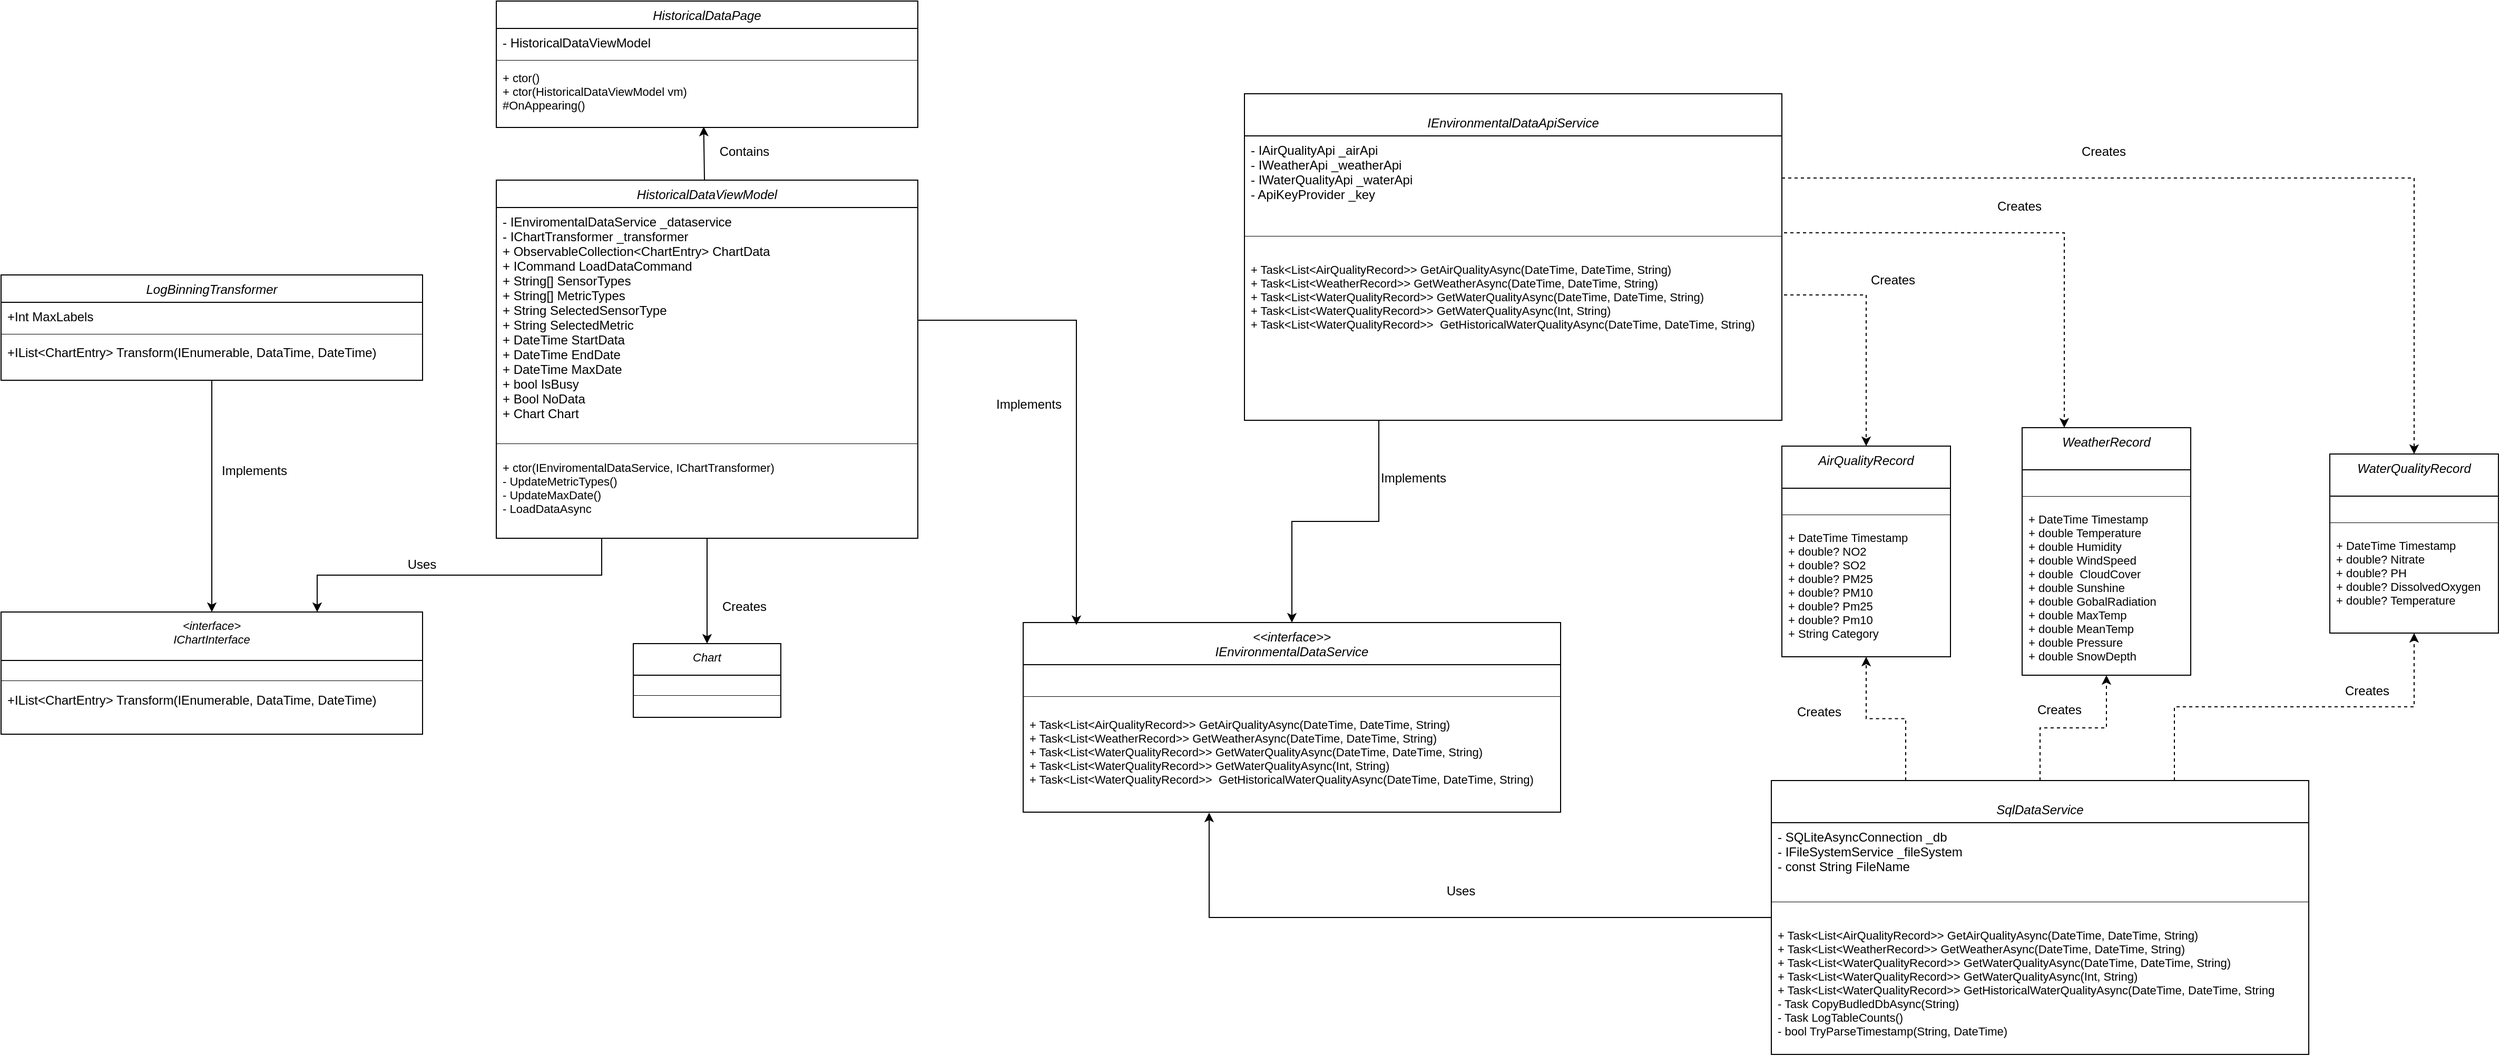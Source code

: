 <mxfile version="26.2.14">
  <diagram id="C5RBs43oDa-KdzZeNtuy" name="Page-1">
    <mxGraphModel dx="3440" dy="1611" grid="1" gridSize="10" guides="1" tooltips="1" connect="1" arrows="1" fold="1" page="1" pageScale="1" pageWidth="827" pageHeight="1169" math="0" shadow="0">
      <root>
        <mxCell id="WIyWlLk6GJQsqaUBKTNV-0" />
        <mxCell id="WIyWlLk6GJQsqaUBKTNV-1" parent="WIyWlLk6GJQsqaUBKTNV-0" />
        <mxCell id="gjeJiGYiuu_HesW52Vty-44" style="edgeStyle=orthogonalEdgeStyle;rounded=0;orthogonalLoop=1;jettySize=auto;html=1;exitX=0.5;exitY=1;exitDx=0;exitDy=0;entryX=0.5;entryY=0;entryDx=0;entryDy=0;" edge="1" parent="WIyWlLk6GJQsqaUBKTNV-1" source="zkfFHV4jXpPFQw0GAbJ--0" target="gjeJiGYiuu_HesW52Vty-8">
          <mxGeometry relative="1" as="geometry" />
        </mxCell>
        <mxCell id="zkfFHV4jXpPFQw0GAbJ--0" value="LogBinningTransformer" style="swimlane;fontStyle=2;align=center;verticalAlign=top;childLayout=stackLayout;horizontal=1;startSize=26;horizontalStack=0;resizeParent=1;resizeLast=0;collapsible=1;marginBottom=0;rounded=0;shadow=0;strokeWidth=1;" parent="WIyWlLk6GJQsqaUBKTNV-1" vertex="1">
          <mxGeometry x="-10" y="340" width="400" height="100" as="geometry">
            <mxRectangle x="230" y="140" width="160" height="26" as="alternateBounds" />
          </mxGeometry>
        </mxCell>
        <mxCell id="zkfFHV4jXpPFQw0GAbJ--1" value="+Int MaxLabels" style="text;align=left;verticalAlign=top;spacingLeft=4;spacingRight=4;overflow=hidden;rotatable=0;points=[[0,0.5],[1,0.5]];portConstraint=eastwest;" parent="zkfFHV4jXpPFQw0GAbJ--0" vertex="1">
          <mxGeometry y="26" width="400" height="26" as="geometry" />
        </mxCell>
        <mxCell id="zkfFHV4jXpPFQw0GAbJ--4" value="" style="line;html=1;strokeWidth=0.5;align=left;verticalAlign=middle;spacingTop=-1;spacingLeft=3;spacingRight=3;rotatable=0;labelPosition=right;points=[];portConstraint=eastwest;" parent="zkfFHV4jXpPFQw0GAbJ--0" vertex="1">
          <mxGeometry y="52" width="400" height="8" as="geometry" />
        </mxCell>
        <mxCell id="zkfFHV4jXpPFQw0GAbJ--5" value="+IList&lt;ChartEntry&gt; Transform(IEnumerable, DataTime, DateTime)" style="text;align=left;verticalAlign=top;spacingLeft=4;spacingRight=4;overflow=hidden;rotatable=0;points=[[0,0.5],[1,0.5]];portConstraint=eastwest;" parent="zkfFHV4jXpPFQw0GAbJ--0" vertex="1">
          <mxGeometry y="60" width="400" height="26" as="geometry" />
        </mxCell>
        <mxCell id="gjeJiGYiuu_HesW52Vty-0" value="HistoricalDataPage" style="swimlane;fontStyle=2;align=center;verticalAlign=top;childLayout=stackLayout;horizontal=1;startSize=26;horizontalStack=0;resizeParent=1;resizeLast=0;collapsible=1;marginBottom=0;rounded=0;shadow=0;strokeWidth=1;" vertex="1" parent="WIyWlLk6GJQsqaUBKTNV-1">
          <mxGeometry x="460" y="80" width="400" height="120" as="geometry">
            <mxRectangle x="230" y="140" width="160" height="26" as="alternateBounds" />
          </mxGeometry>
        </mxCell>
        <mxCell id="gjeJiGYiuu_HesW52Vty-1" value="- HistoricalDataViewModel" style="text;align=left;verticalAlign=top;spacingLeft=4;spacingRight=4;overflow=hidden;rotatable=0;points=[[0,0.5],[1,0.5]];portConstraint=eastwest;" vertex="1" parent="gjeJiGYiuu_HesW52Vty-0">
          <mxGeometry y="26" width="400" height="26" as="geometry" />
        </mxCell>
        <mxCell id="gjeJiGYiuu_HesW52Vty-2" value="" style="line;html=1;strokeWidth=0.5;align=left;verticalAlign=middle;spacingTop=-1;spacingLeft=3;spacingRight=3;rotatable=0;labelPosition=right;points=[];portConstraint=eastwest;" vertex="1" parent="gjeJiGYiuu_HesW52Vty-0">
          <mxGeometry y="52" width="400" height="8" as="geometry" />
        </mxCell>
        <mxCell id="gjeJiGYiuu_HesW52Vty-3" value="+ ctor()&#xa;+ ctor(HistoricalDataViewModel vm)&#xa;#OnAppearing()" style="text;align=left;verticalAlign=top;spacingLeft=4;spacingRight=4;overflow=hidden;rotatable=0;points=[[0,0.5],[1,0.5]];portConstraint=eastwest;fontSize=11;" vertex="1" parent="gjeJiGYiuu_HesW52Vty-0">
          <mxGeometry y="60" width="400" height="60" as="geometry" />
        </mxCell>
        <mxCell id="gjeJiGYiuu_HesW52Vty-46" style="edgeStyle=orthogonalEdgeStyle;rounded=0;orthogonalLoop=1;jettySize=auto;html=1;exitX=0.25;exitY=1;exitDx=0;exitDy=0;entryX=0.75;entryY=0;entryDx=0;entryDy=0;" edge="1" parent="WIyWlLk6GJQsqaUBKTNV-1" source="gjeJiGYiuu_HesW52Vty-4" target="gjeJiGYiuu_HesW52Vty-8">
          <mxGeometry relative="1" as="geometry" />
        </mxCell>
        <mxCell id="gjeJiGYiuu_HesW52Vty-48" style="edgeStyle=orthogonalEdgeStyle;rounded=0;orthogonalLoop=1;jettySize=auto;html=1;exitX=0.5;exitY=1;exitDx=0;exitDy=0;entryX=0.5;entryY=0;entryDx=0;entryDy=0;" edge="1" parent="WIyWlLk6GJQsqaUBKTNV-1" source="gjeJiGYiuu_HesW52Vty-4" target="gjeJiGYiuu_HesW52Vty-13">
          <mxGeometry relative="1" as="geometry" />
        </mxCell>
        <mxCell id="gjeJiGYiuu_HesW52Vty-4" value="HistoricalDataViewModel" style="swimlane;fontStyle=2;align=center;verticalAlign=top;childLayout=stackLayout;horizontal=1;startSize=26;horizontalStack=0;resizeParent=1;resizeLast=0;collapsible=1;marginBottom=0;rounded=0;shadow=0;strokeWidth=1;" vertex="1" parent="WIyWlLk6GJQsqaUBKTNV-1">
          <mxGeometry x="460" y="250" width="400" height="340" as="geometry">
            <mxRectangle x="230" y="140" width="160" height="26" as="alternateBounds" />
          </mxGeometry>
        </mxCell>
        <mxCell id="gjeJiGYiuu_HesW52Vty-5" value="- IEnviromentalDataService _dataservice&#xa;- IChartTransformer _transformer&#xa;+ ObservableCollection&lt;ChartEntry&gt; ChartData&#xa;+ ICommand LoadDataCommand&#xa;+ String[] SensorTypes&#xa;+ String[] MetricTypes&#xa;+ String SelectedSensorType&#xa;+ String SelectedMetric&#xa;+ DateTime StartData&#xa;+ DateTime EndDate&#xa;+ DateTime MaxDate&#xa;+ bool IsBusy&#xa;+ Bool NoData&#xa;+ Chart Chart&#xa;&#xa;" style="text;align=left;verticalAlign=top;spacingLeft=4;spacingRight=4;overflow=hidden;rotatable=0;points=[[0,0.5],[1,0.5]];portConstraint=eastwest;" vertex="1" parent="gjeJiGYiuu_HesW52Vty-4">
          <mxGeometry y="26" width="400" height="214" as="geometry" />
        </mxCell>
        <mxCell id="gjeJiGYiuu_HesW52Vty-6" value="" style="line;html=1;strokeWidth=0.5;align=left;verticalAlign=middle;spacingTop=-1;spacingLeft=3;spacingRight=3;rotatable=0;labelPosition=right;points=[];portConstraint=eastwest;" vertex="1" parent="gjeJiGYiuu_HesW52Vty-4">
          <mxGeometry y="240" width="400" height="20" as="geometry" />
        </mxCell>
        <mxCell id="gjeJiGYiuu_HesW52Vty-7" value="+ ctor(IEnviromentalDataService, IChartTransformer)&#xa;- UpdateMetricTypes()&#xa;- UpdateMaxDate()&#xa;- LoadDataAsync&#xa;" style="text;align=left;verticalAlign=top;spacingLeft=4;spacingRight=4;overflow=hidden;rotatable=0;points=[[0,0.5],[1,0.5]];portConstraint=eastwest;fontSize=11;" vertex="1" parent="gjeJiGYiuu_HesW52Vty-4">
          <mxGeometry y="260" width="400" height="70" as="geometry" />
        </mxCell>
        <mxCell id="gjeJiGYiuu_HesW52Vty-8" value="&lt;interface&gt;&#xa;IChartInterface" style="swimlane;fontStyle=2;align=center;verticalAlign=top;childLayout=stackLayout;horizontal=1;startSize=46;horizontalStack=0;resizeParent=1;resizeLast=0;collapsible=1;marginBottom=0;rounded=0;shadow=0;strokeWidth=1;fontSize=11;" vertex="1" parent="WIyWlLk6GJQsqaUBKTNV-1">
          <mxGeometry x="-10" y="660" width="400" height="116" as="geometry">
            <mxRectangle x="-30" y="484" width="160" height="26" as="alternateBounds" />
          </mxGeometry>
        </mxCell>
        <mxCell id="gjeJiGYiuu_HesW52Vty-9" value="&#xa;" style="text;align=left;verticalAlign=top;spacingLeft=4;spacingRight=4;overflow=hidden;rotatable=0;points=[[0,0.5],[1,0.5]];portConstraint=eastwest;" vertex="1" parent="gjeJiGYiuu_HesW52Vty-8">
          <mxGeometry y="46" width="400" height="14" as="geometry" />
        </mxCell>
        <mxCell id="gjeJiGYiuu_HesW52Vty-10" value="" style="line;html=1;strokeWidth=0.5;align=left;verticalAlign=middle;spacingTop=-1;spacingLeft=3;spacingRight=3;rotatable=0;labelPosition=right;points=[];portConstraint=eastwest;" vertex="1" parent="gjeJiGYiuu_HesW52Vty-8">
          <mxGeometry y="60" width="400" height="10" as="geometry" />
        </mxCell>
        <mxCell id="gjeJiGYiuu_HesW52Vty-11" value="+IList&lt;ChartEntry&gt; Transform(IEnumerable, DataTime, DateTime)" style="text;align=left;verticalAlign=top;spacingLeft=4;spacingRight=4;overflow=hidden;rotatable=0;points=[[0,0.5],[1,0.5]];portConstraint=eastwest;" vertex="1" parent="gjeJiGYiuu_HesW52Vty-8">
          <mxGeometry y="70" width="400" height="26" as="geometry" />
        </mxCell>
        <mxCell id="gjeJiGYiuu_HesW52Vty-13" value="Chart" style="swimlane;fontStyle=2;align=center;verticalAlign=top;childLayout=stackLayout;horizontal=1;startSize=30;horizontalStack=0;resizeParent=1;resizeLast=0;collapsible=1;marginBottom=0;rounded=0;shadow=0;strokeWidth=1;fontSize=11;" vertex="1" parent="WIyWlLk6GJQsqaUBKTNV-1">
          <mxGeometry x="590" y="690" width="140" height="70" as="geometry">
            <mxRectangle x="-30" y="484" width="160" height="26" as="alternateBounds" />
          </mxGeometry>
        </mxCell>
        <mxCell id="gjeJiGYiuu_HesW52Vty-14" value="&#xa;" style="text;align=left;verticalAlign=top;spacingLeft=4;spacingRight=4;overflow=hidden;rotatable=0;points=[[0,0.5],[1,0.5]];portConstraint=eastwest;" vertex="1" parent="gjeJiGYiuu_HesW52Vty-13">
          <mxGeometry y="30" width="140" height="14" as="geometry" />
        </mxCell>
        <mxCell id="gjeJiGYiuu_HesW52Vty-15" value="" style="line;html=1;strokeWidth=0.5;align=left;verticalAlign=middle;spacingTop=-1;spacingLeft=3;spacingRight=3;rotatable=0;labelPosition=right;points=[];portConstraint=eastwest;" vertex="1" parent="gjeJiGYiuu_HesW52Vty-13">
          <mxGeometry y="44" width="140" height="10" as="geometry" />
        </mxCell>
        <mxCell id="gjeJiGYiuu_HesW52Vty-17" value="&lt;&lt;interface&gt;&gt;&#xa;IEnvironmentalDataService" style="swimlane;fontStyle=2;align=center;verticalAlign=top;childLayout=stackLayout;horizontal=1;startSize=40;horizontalStack=0;resizeParent=1;resizeLast=0;collapsible=1;marginBottom=0;rounded=0;shadow=0;strokeWidth=1;" vertex="1" parent="WIyWlLk6GJQsqaUBKTNV-1">
          <mxGeometry x="960" y="670" width="510" height="180" as="geometry">
            <mxRectangle x="230" y="140" width="160" height="26" as="alternateBounds" />
          </mxGeometry>
        </mxCell>
        <mxCell id="gjeJiGYiuu_HesW52Vty-18" value="&#xa;" style="text;align=left;verticalAlign=top;spacingLeft=4;spacingRight=4;overflow=hidden;rotatable=0;points=[[0,0.5],[1,0.5]];portConstraint=eastwest;" vertex="1" parent="gjeJiGYiuu_HesW52Vty-17">
          <mxGeometry y="40" width="510" height="20" as="geometry" />
        </mxCell>
        <mxCell id="gjeJiGYiuu_HesW52Vty-19" value="" style="line;html=1;strokeWidth=0.5;align=left;verticalAlign=middle;spacingTop=-1;spacingLeft=3;spacingRight=3;rotatable=0;labelPosition=right;points=[];portConstraint=eastwest;" vertex="1" parent="gjeJiGYiuu_HesW52Vty-17">
          <mxGeometry y="60" width="510" height="20" as="geometry" />
        </mxCell>
        <mxCell id="gjeJiGYiuu_HesW52Vty-20" value="+ Task&lt;List&lt;AirQualityRecord&gt;&gt; GetAirQualityAsync(DateTime, DateTime, String)&#xa;+ Task&lt;List&lt;WeatherRecord&gt;&gt; GetWeatherAsync(DateTime, DateTime, String)&#xa;+ Task&lt;List&lt;WaterQualityRecord&gt;&gt; GetWaterQualityAsync(DateTime, DateTime, String)&#xa;+ Task&lt;List&lt;WaterQualityRecord&gt;&gt; GetWaterQualityAsync(Int, String)&#xa;+ Task&lt;List&lt;WaterQualityRecord&gt;&gt;  GetHistoricalWaterQualityAsync(DateTime, DateTime, String)&#xa;" style="text;align=left;verticalAlign=top;spacingLeft=4;spacingTop=4;spacingRight=4;overflow=hidden;rotatable=0;points=[[0,0.5],[1,0.5]];portConstraint=eastwest;fontSize=11;spacingTop=4;spacingBottom=3;" vertex="1" parent="gjeJiGYiuu_HesW52Vty-17">
          <mxGeometry y="80" width="510" height="100" as="geometry" />
        </mxCell>
        <mxCell id="gjeJiGYiuu_HesW52Vty-22" value="AirQualityRecord" style="swimlane;fontStyle=2;align=center;verticalAlign=top;childLayout=stackLayout;horizontal=1;startSize=40;horizontalStack=0;resizeParent=1;resizeLast=0;collapsible=1;marginBottom=0;rounded=0;shadow=0;strokeWidth=1;" vertex="1" parent="WIyWlLk6GJQsqaUBKTNV-1">
          <mxGeometry x="1680" y="502.5" width="160" height="200" as="geometry">
            <mxRectangle x="230" y="140" width="160" height="26" as="alternateBounds" />
          </mxGeometry>
        </mxCell>
        <mxCell id="gjeJiGYiuu_HesW52Vty-23" value="&#xa;" style="text;align=left;verticalAlign=top;spacingLeft=4;spacingRight=4;overflow=hidden;rotatable=0;points=[[0,0.5],[1,0.5]];portConstraint=eastwest;" vertex="1" parent="gjeJiGYiuu_HesW52Vty-22">
          <mxGeometry y="40" width="160" height="20" as="geometry" />
        </mxCell>
        <mxCell id="gjeJiGYiuu_HesW52Vty-24" value="" style="line;html=1;strokeWidth=0.5;align=left;verticalAlign=middle;spacingTop=-1;spacingLeft=3;spacingRight=3;rotatable=0;labelPosition=right;points=[];portConstraint=eastwest;" vertex="1" parent="gjeJiGYiuu_HesW52Vty-22">
          <mxGeometry y="60" width="160" height="10" as="geometry" />
        </mxCell>
        <mxCell id="gjeJiGYiuu_HesW52Vty-25" value="+ DateTime Timestamp&#xa;+ double? NO2&#xa;+ double? SO2&#xa;+ double? PM25&#xa;+ double? PM10&#xa;+ double? Pm25&#xa;+ double? Pm10&#xa;+ String Category" style="text;align=left;verticalAlign=top;spacingLeft=4;spacingTop=4;spacingRight=4;overflow=hidden;rotatable=0;points=[[0,0.5],[1,0.5]];portConstraint=eastwest;fontSize=11;spacingTop=4;spacingBottom=3;" vertex="1" parent="gjeJiGYiuu_HesW52Vty-22">
          <mxGeometry y="70" width="160" height="120" as="geometry" />
        </mxCell>
        <mxCell id="gjeJiGYiuu_HesW52Vty-52" style="edgeStyle=orthogonalEdgeStyle;rounded=0;orthogonalLoop=1;jettySize=auto;html=1;exitX=0.25;exitY=1;exitDx=0;exitDy=0;entryX=0.5;entryY=0;entryDx=0;entryDy=0;" edge="1" parent="WIyWlLk6GJQsqaUBKTNV-1" source="gjeJiGYiuu_HesW52Vty-26" target="gjeJiGYiuu_HesW52Vty-17">
          <mxGeometry relative="1" as="geometry" />
        </mxCell>
        <mxCell id="gjeJiGYiuu_HesW52Vty-54" style="edgeStyle=orthogonalEdgeStyle;rounded=0;orthogonalLoop=1;jettySize=auto;html=1;exitX=1.004;exitY=0.342;exitDx=0;exitDy=0;exitPerimeter=0;dashed=1;" edge="1" parent="WIyWlLk6GJQsqaUBKTNV-1" source="gjeJiGYiuu_HesW52Vty-29" target="gjeJiGYiuu_HesW52Vty-22">
          <mxGeometry relative="1" as="geometry" />
        </mxCell>
        <mxCell id="gjeJiGYiuu_HesW52Vty-26" value="&#xa;IEnvironmentalDataApiService" style="swimlane;fontStyle=2;align=center;verticalAlign=top;childLayout=stackLayout;horizontal=1;startSize=40;horizontalStack=0;resizeParent=1;resizeLast=0;collapsible=1;marginBottom=0;rounded=0;shadow=0;strokeWidth=1;" vertex="1" parent="WIyWlLk6GJQsqaUBKTNV-1">
          <mxGeometry x="1170" y="168" width="510" height="310" as="geometry">
            <mxRectangle x="230" y="140" width="160" height="26" as="alternateBounds" />
          </mxGeometry>
        </mxCell>
        <mxCell id="gjeJiGYiuu_HesW52Vty-27" value="- IAirQualityApi _airApi&#xa;- IWeatherApi _weatherApi&#xa;- IWaterQualityApi _waterApi&#xa;- ApiKeyProvider _key" style="text;align=left;verticalAlign=top;spacingLeft=4;spacingRight=4;overflow=hidden;rotatable=0;points=[[0,0.5],[1,0.5]];portConstraint=eastwest;" vertex="1" parent="gjeJiGYiuu_HesW52Vty-26">
          <mxGeometry y="40" width="510" height="80" as="geometry" />
        </mxCell>
        <mxCell id="gjeJiGYiuu_HesW52Vty-28" value="" style="line;html=1;strokeWidth=0.5;align=left;verticalAlign=middle;spacingTop=-1;spacingLeft=3;spacingRight=3;rotatable=0;labelPosition=right;points=[];portConstraint=eastwest;" vertex="1" parent="gjeJiGYiuu_HesW52Vty-26">
          <mxGeometry y="120" width="510" height="30" as="geometry" />
        </mxCell>
        <mxCell id="gjeJiGYiuu_HesW52Vty-29" value="+ Task&lt;List&lt;AirQualityRecord&gt;&gt; GetAirQualityAsync(DateTime, DateTime, String)&#xa;+ Task&lt;List&lt;WeatherRecord&gt;&gt; GetWeatherAsync(DateTime, DateTime, String)&#xa;+ Task&lt;List&lt;WaterQualityRecord&gt;&gt; GetWaterQualityAsync(DateTime, DateTime, String)&#xa;+ Task&lt;List&lt;WaterQualityRecord&gt;&gt; GetWaterQualityAsync(Int, String)&#xa;+ Task&lt;List&lt;WaterQualityRecord&gt;&gt;  GetHistoricalWaterQualityAsync(DateTime, DateTime, String)&#xa;" style="text;align=left;verticalAlign=top;spacingLeft=4;spacingTop=4;spacingRight=4;overflow=hidden;rotatable=0;points=[[0,0.5],[1,0.5]];portConstraint=eastwest;fontSize=11;spacingTop=4;spacingBottom=3;" vertex="1" parent="gjeJiGYiuu_HesW52Vty-26">
          <mxGeometry y="150" width="510" height="120" as="geometry" />
        </mxCell>
        <mxCell id="gjeJiGYiuu_HesW52Vty-56" style="edgeStyle=orthogonalEdgeStyle;rounded=0;orthogonalLoop=1;jettySize=auto;html=1;exitX=0.5;exitY=0;exitDx=0;exitDy=0;entryX=0.5;entryY=1;entryDx=0;entryDy=0;dashed=1;" edge="1" parent="WIyWlLk6GJQsqaUBKTNV-1" source="gjeJiGYiuu_HesW52Vty-30" target="gjeJiGYiuu_HesW52Vty-34">
          <mxGeometry relative="1" as="geometry" />
        </mxCell>
        <mxCell id="gjeJiGYiuu_HesW52Vty-60" style="edgeStyle=orthogonalEdgeStyle;rounded=0;orthogonalLoop=1;jettySize=auto;html=1;exitX=0.25;exitY=0;exitDx=0;exitDy=0;entryX=0.5;entryY=1;entryDx=0;entryDy=0;dashed=1;" edge="1" parent="WIyWlLk6GJQsqaUBKTNV-1" source="gjeJiGYiuu_HesW52Vty-30" target="gjeJiGYiuu_HesW52Vty-22">
          <mxGeometry relative="1" as="geometry" />
        </mxCell>
        <mxCell id="gjeJiGYiuu_HesW52Vty-30" value="&#xa;SqlDataService" style="swimlane;fontStyle=2;align=center;verticalAlign=top;childLayout=stackLayout;horizontal=1;startSize=40;horizontalStack=0;resizeParent=1;resizeLast=0;collapsible=1;marginBottom=0;rounded=0;shadow=0;strokeWidth=1;" vertex="1" parent="WIyWlLk6GJQsqaUBKTNV-1">
          <mxGeometry x="1670" y="820" width="510" height="260" as="geometry">
            <mxRectangle x="230" y="140" width="160" height="26" as="alternateBounds" />
          </mxGeometry>
        </mxCell>
        <mxCell id="gjeJiGYiuu_HesW52Vty-31" value="- SQLiteAsyncConnection _db&#xa;- IFileSystemService _fileSystem&#xa;- const String FileName" style="text;align=left;verticalAlign=top;spacingLeft=4;spacingRight=4;overflow=hidden;rotatable=0;points=[[0,0.5],[1,0.5]];portConstraint=eastwest;" vertex="1" parent="gjeJiGYiuu_HesW52Vty-30">
          <mxGeometry y="40" width="510" height="60" as="geometry" />
        </mxCell>
        <mxCell id="gjeJiGYiuu_HesW52Vty-32" value="" style="line;html=1;strokeWidth=0.5;align=left;verticalAlign=middle;spacingTop=-1;spacingLeft=3;spacingRight=3;rotatable=0;labelPosition=right;points=[];portConstraint=eastwest;" vertex="1" parent="gjeJiGYiuu_HesW52Vty-30">
          <mxGeometry y="100" width="510" height="30" as="geometry" />
        </mxCell>
        <mxCell id="gjeJiGYiuu_HesW52Vty-33" value="+ Task&lt;List&lt;AirQualityRecord&gt;&gt; GetAirQualityAsync(DateTime, DateTime, String)&#xa;+ Task&lt;List&lt;WeatherRecord&gt;&gt; GetWeatherAsync(DateTime, DateTime, String)&#xa;+ Task&lt;List&lt;WaterQualityRecord&gt;&gt; GetWaterQualityAsync(DateTime, DateTime, String)&#xa;+ Task&lt;List&lt;WaterQualityRecord&gt;&gt; GetWaterQualityAsync(Int, String)&#xa;+ Task&lt;List&lt;WaterQualityRecord&gt;&gt; GetHistoricalWaterQualityAsync(DateTime, DateTime, String&#xa;- Task CopyBudledDbAsync(String)&#xa;- Task LogTableCounts()&#xa;- bool TryParseTimestamp(String, DateTime)" style="text;align=left;verticalAlign=top;spacingLeft=4;spacingTop=4;spacingRight=4;overflow=hidden;rotatable=0;points=[[0,0.5],[1,0.5]];portConstraint=eastwest;fontSize=11;spacingTop=4;spacingBottom=3;" vertex="1" parent="gjeJiGYiuu_HesW52Vty-30">
          <mxGeometry y="130" width="510" height="120" as="geometry" />
        </mxCell>
        <mxCell id="gjeJiGYiuu_HesW52Vty-34" value="WeatherRecord" style="swimlane;fontStyle=2;align=center;verticalAlign=top;childLayout=stackLayout;horizontal=1;startSize=40;horizontalStack=0;resizeParent=1;resizeLast=0;collapsible=1;marginBottom=0;rounded=0;shadow=0;strokeWidth=1;" vertex="1" parent="WIyWlLk6GJQsqaUBKTNV-1">
          <mxGeometry x="1908" y="485" width="160" height="235" as="geometry">
            <mxRectangle x="230" y="140" width="160" height="26" as="alternateBounds" />
          </mxGeometry>
        </mxCell>
        <mxCell id="gjeJiGYiuu_HesW52Vty-35" value="&#xa;" style="text;align=left;verticalAlign=top;spacingLeft=4;spacingRight=4;overflow=hidden;rotatable=0;points=[[0,0.5],[1,0.5]];portConstraint=eastwest;" vertex="1" parent="gjeJiGYiuu_HesW52Vty-34">
          <mxGeometry y="40" width="160" height="20" as="geometry" />
        </mxCell>
        <mxCell id="gjeJiGYiuu_HesW52Vty-36" value="" style="line;html=1;strokeWidth=0.5;align=left;verticalAlign=middle;spacingTop=-1;spacingLeft=3;spacingRight=3;rotatable=0;labelPosition=right;points=[];portConstraint=eastwest;" vertex="1" parent="gjeJiGYiuu_HesW52Vty-34">
          <mxGeometry y="60" width="160" height="10" as="geometry" />
        </mxCell>
        <mxCell id="gjeJiGYiuu_HesW52Vty-37" value="+ DateTime Timestamp&#xa;+ double Temperature&#xa;+ double Humidity&#xa;+ double WindSpeed&#xa;+ double  CloudCover&#xa;+ double Sunshine&#xa;+ double GobalRadiation&#xa;+ double MaxTemp&#xa;+ double MeanTemp&#xa;+ double Pressure&#xa;+ double SnowDepth" style="text;align=left;verticalAlign=top;spacingLeft=4;spacingTop=4;spacingRight=4;overflow=hidden;rotatable=0;points=[[0,0.5],[1,0.5]];portConstraint=eastwest;fontSize=11;spacingTop=4;spacingBottom=3;" vertex="1" parent="gjeJiGYiuu_HesW52Vty-34">
          <mxGeometry y="70" width="160" height="160" as="geometry" />
        </mxCell>
        <mxCell id="gjeJiGYiuu_HesW52Vty-38" value="WaterQualityRecord" style="swimlane;fontStyle=2;align=center;verticalAlign=top;childLayout=stackLayout;horizontal=1;startSize=40;horizontalStack=0;resizeParent=1;resizeLast=0;collapsible=1;marginBottom=0;rounded=0;shadow=0;strokeWidth=1;" vertex="1" parent="WIyWlLk6GJQsqaUBKTNV-1">
          <mxGeometry x="2200" y="510" width="160" height="170" as="geometry">
            <mxRectangle x="230" y="140" width="160" height="26" as="alternateBounds" />
          </mxGeometry>
        </mxCell>
        <mxCell id="gjeJiGYiuu_HesW52Vty-39" value="&#xa;" style="text;align=left;verticalAlign=top;spacingLeft=4;spacingRight=4;overflow=hidden;rotatable=0;points=[[0,0.5],[1,0.5]];portConstraint=eastwest;" vertex="1" parent="gjeJiGYiuu_HesW52Vty-38">
          <mxGeometry y="40" width="160" height="20" as="geometry" />
        </mxCell>
        <mxCell id="gjeJiGYiuu_HesW52Vty-40" value="" style="line;html=1;strokeWidth=0.5;align=left;verticalAlign=middle;spacingTop=-1;spacingLeft=3;spacingRight=3;rotatable=0;labelPosition=right;points=[];portConstraint=eastwest;" vertex="1" parent="gjeJiGYiuu_HesW52Vty-38">
          <mxGeometry y="60" width="160" height="10" as="geometry" />
        </mxCell>
        <mxCell id="gjeJiGYiuu_HesW52Vty-41" value="+ DateTime Timestamp&#xa;+ double? Nitrate&#xa;+ double? PH&#xa;+ double? DissolvedOxygen&#xa;+ double? Temperature" style="text;align=left;verticalAlign=top;spacingLeft=4;spacingTop=4;spacingRight=4;overflow=hidden;rotatable=0;points=[[0,0.5],[1,0.5]];portConstraint=eastwest;fontSize=11;spacingTop=4;spacingBottom=3;" vertex="1" parent="gjeJiGYiuu_HesW52Vty-38">
          <mxGeometry y="70" width="160" height="100" as="geometry" />
        </mxCell>
        <mxCell id="gjeJiGYiuu_HesW52Vty-42" value="" style="endArrow=classic;html=1;rounded=0;entryX=0.492;entryY=0.988;entryDx=0;entryDy=0;entryPerimeter=0;" edge="1" parent="WIyWlLk6GJQsqaUBKTNV-1" source="gjeJiGYiuu_HesW52Vty-4" target="gjeJiGYiuu_HesW52Vty-3">
          <mxGeometry width="50" height="50" relative="1" as="geometry">
            <mxPoint x="760" y="300" as="sourcePoint" />
            <mxPoint x="670" y="210" as="targetPoint" />
          </mxGeometry>
        </mxCell>
        <mxCell id="gjeJiGYiuu_HesW52Vty-43" value="Contains" style="text;html=1;align=center;verticalAlign=middle;resizable=0;points=[];autosize=1;strokeColor=none;fillColor=none;" vertex="1" parent="WIyWlLk6GJQsqaUBKTNV-1">
          <mxGeometry x="660" y="208" width="70" height="30" as="geometry" />
        </mxCell>
        <mxCell id="gjeJiGYiuu_HesW52Vty-45" value="Implements&lt;br&gt;&lt;div&gt;&lt;br&gt;&lt;/div&gt;" style="text;html=1;align=center;verticalAlign=middle;resizable=0;points=[];autosize=1;strokeColor=none;fillColor=none;" vertex="1" parent="WIyWlLk6GJQsqaUBKTNV-1">
          <mxGeometry x="185" y="513" width="90" height="40" as="geometry" />
        </mxCell>
        <mxCell id="gjeJiGYiuu_HesW52Vty-47" value="Uses" style="text;html=1;align=center;verticalAlign=middle;resizable=0;points=[];autosize=1;strokeColor=none;fillColor=none;" vertex="1" parent="WIyWlLk6GJQsqaUBKTNV-1">
          <mxGeometry x="364" y="600" width="50" height="30" as="geometry" />
        </mxCell>
        <mxCell id="gjeJiGYiuu_HesW52Vty-49" value="Creates" style="text;html=1;align=center;verticalAlign=middle;resizable=0;points=[];autosize=1;strokeColor=none;fillColor=none;" vertex="1" parent="WIyWlLk6GJQsqaUBKTNV-1">
          <mxGeometry x="660" y="640" width="70" height="30" as="geometry" />
        </mxCell>
        <mxCell id="gjeJiGYiuu_HesW52Vty-50" style="edgeStyle=orthogonalEdgeStyle;rounded=0;orthogonalLoop=1;jettySize=auto;html=1;exitX=1;exitY=0.5;exitDx=0;exitDy=0;entryX=0.099;entryY=0.013;entryDx=0;entryDy=0;entryPerimeter=0;" edge="1" parent="WIyWlLk6GJQsqaUBKTNV-1" source="gjeJiGYiuu_HesW52Vty-5" target="gjeJiGYiuu_HesW52Vty-17">
          <mxGeometry relative="1" as="geometry" />
        </mxCell>
        <mxCell id="gjeJiGYiuu_HesW52Vty-51" value="Implements" style="text;html=1;align=center;verticalAlign=middle;resizable=0;points=[];autosize=1;strokeColor=none;fillColor=none;" vertex="1" parent="WIyWlLk6GJQsqaUBKTNV-1">
          <mxGeometry x="920" y="448" width="90" height="30" as="geometry" />
        </mxCell>
        <mxCell id="gjeJiGYiuu_HesW52Vty-53" value="Implements" style="text;html=1;align=center;verticalAlign=middle;resizable=0;points=[];autosize=1;strokeColor=none;fillColor=none;" vertex="1" parent="WIyWlLk6GJQsqaUBKTNV-1">
          <mxGeometry x="1285" y="518" width="90" height="30" as="geometry" />
        </mxCell>
        <mxCell id="gjeJiGYiuu_HesW52Vty-55" value="Creates" style="text;html=1;align=center;verticalAlign=middle;resizable=0;points=[];autosize=1;strokeColor=none;fillColor=none;" vertex="1" parent="WIyWlLk6GJQsqaUBKTNV-1">
          <mxGeometry x="1750" y="330" width="70" height="30" as="geometry" />
        </mxCell>
        <mxCell id="gjeJiGYiuu_HesW52Vty-57" value="Creates&lt;div&gt;&lt;br&gt;&lt;/div&gt;" style="text;html=1;align=center;verticalAlign=middle;resizable=0;points=[];autosize=1;strokeColor=none;fillColor=none;" vertex="1" parent="WIyWlLk6GJQsqaUBKTNV-1">
          <mxGeometry x="1908" y="740" width="70" height="40" as="geometry" />
        </mxCell>
        <mxCell id="gjeJiGYiuu_HesW52Vty-58" style="edgeStyle=orthogonalEdgeStyle;rounded=0;orthogonalLoop=1;jettySize=auto;html=1;exitX=0.75;exitY=0;exitDx=0;exitDy=0;entryX=0.5;entryY=1;entryDx=0;entryDy=0;entryPerimeter=0;dashed=1;" edge="1" parent="WIyWlLk6GJQsqaUBKTNV-1" source="gjeJiGYiuu_HesW52Vty-30" target="gjeJiGYiuu_HesW52Vty-41">
          <mxGeometry relative="1" as="geometry" />
        </mxCell>
        <mxCell id="gjeJiGYiuu_HesW52Vty-59" value="Creates" style="text;html=1;align=center;verticalAlign=middle;resizable=0;points=[];autosize=1;strokeColor=none;fillColor=none;" vertex="1" parent="WIyWlLk6GJQsqaUBKTNV-1">
          <mxGeometry x="2200" y="720" width="70" height="30" as="geometry" />
        </mxCell>
        <mxCell id="gjeJiGYiuu_HesW52Vty-61" style="edgeStyle=orthogonalEdgeStyle;rounded=0;orthogonalLoop=1;jettySize=auto;html=1;exitX=1;exitY=0.5;exitDx=0;exitDy=0;entryX=0.25;entryY=0;entryDx=0;entryDy=0;dashed=1;" edge="1" parent="WIyWlLk6GJQsqaUBKTNV-1" source="gjeJiGYiuu_HesW52Vty-27" target="gjeJiGYiuu_HesW52Vty-34">
          <mxGeometry relative="1" as="geometry">
            <Array as="points">
              <mxPoint x="1680" y="300" />
              <mxPoint x="1948" y="300" />
            </Array>
          </mxGeometry>
        </mxCell>
        <mxCell id="gjeJiGYiuu_HesW52Vty-62" value="Creates" style="text;html=1;align=center;verticalAlign=middle;resizable=0;points=[];autosize=1;strokeColor=none;fillColor=none;" vertex="1" parent="WIyWlLk6GJQsqaUBKTNV-1">
          <mxGeometry x="1870" y="260" width="70" height="30" as="geometry" />
        </mxCell>
        <mxCell id="gjeJiGYiuu_HesW52Vty-63" style="edgeStyle=orthogonalEdgeStyle;rounded=0;orthogonalLoop=1;jettySize=auto;html=1;exitX=1;exitY=0.5;exitDx=0;exitDy=0;entryX=0.5;entryY=0;entryDx=0;entryDy=0;dashed=1;" edge="1" parent="WIyWlLk6GJQsqaUBKTNV-1" source="gjeJiGYiuu_HesW52Vty-27" target="gjeJiGYiuu_HesW52Vty-38">
          <mxGeometry relative="1" as="geometry" />
        </mxCell>
        <mxCell id="gjeJiGYiuu_HesW52Vty-64" value="Creates" style="text;html=1;align=center;verticalAlign=middle;resizable=0;points=[];autosize=1;strokeColor=none;fillColor=none;" vertex="1" parent="WIyWlLk6GJQsqaUBKTNV-1">
          <mxGeometry x="1950" y="208" width="70" height="30" as="geometry" />
        </mxCell>
        <mxCell id="gjeJiGYiuu_HesW52Vty-65" value="Creates" style="text;html=1;align=center;verticalAlign=middle;resizable=0;points=[];autosize=1;strokeColor=none;fillColor=none;" vertex="1" parent="WIyWlLk6GJQsqaUBKTNV-1">
          <mxGeometry x="1680" y="740" width="70" height="30" as="geometry" />
        </mxCell>
        <mxCell id="gjeJiGYiuu_HesW52Vty-67" style="edgeStyle=orthogonalEdgeStyle;rounded=0;orthogonalLoop=1;jettySize=auto;html=1;exitX=0;exitY=0.5;exitDx=0;exitDy=0;entryX=0.346;entryY=1.005;entryDx=0;entryDy=0;entryPerimeter=0;" edge="1" parent="WIyWlLk6GJQsqaUBKTNV-1" source="gjeJiGYiuu_HesW52Vty-30" target="gjeJiGYiuu_HesW52Vty-20">
          <mxGeometry relative="1" as="geometry" />
        </mxCell>
        <mxCell id="gjeJiGYiuu_HesW52Vty-68" value="Uses" style="text;html=1;align=center;verticalAlign=middle;resizable=0;points=[];autosize=1;strokeColor=none;fillColor=none;" vertex="1" parent="WIyWlLk6GJQsqaUBKTNV-1">
          <mxGeometry x="1350" y="910" width="50" height="30" as="geometry" />
        </mxCell>
      </root>
    </mxGraphModel>
  </diagram>
</mxfile>
